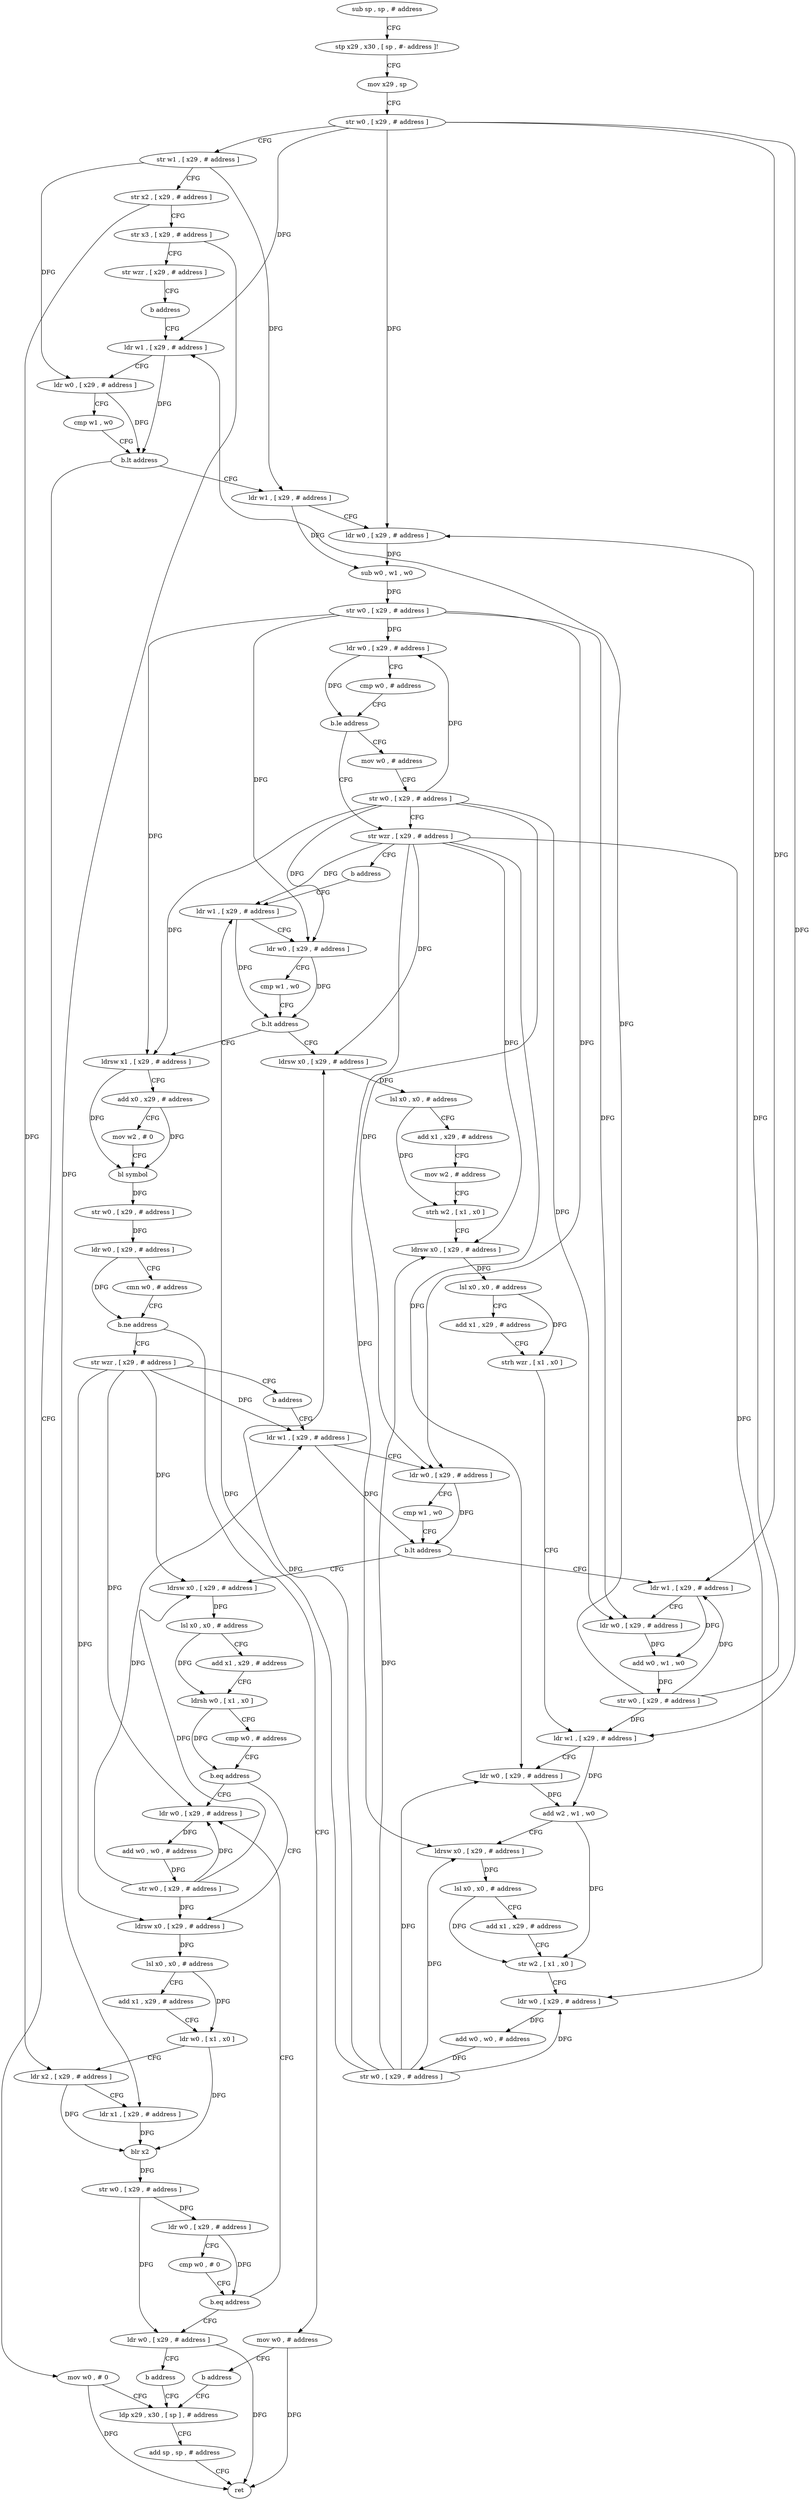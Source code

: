 digraph "func" {
"4289556" [label = "sub sp , sp , # address" ]
"4289560" [label = "stp x29 , x30 , [ sp , #- address ]!" ]
"4289564" [label = "mov x29 , sp" ]
"4289568" [label = "str w0 , [ x29 , # address ]" ]
"4289572" [label = "str w1 , [ x29 , # address ]" ]
"4289576" [label = "str x2 , [ x29 , # address ]" ]
"4289580" [label = "str x3 , [ x29 , # address ]" ]
"4289584" [label = "str wzr , [ x29 , # address ]" ]
"4289588" [label = "b address" ]
"4289896" [label = "ldr w1 , [ x29 , # address ]" ]
"4289900" [label = "ldr w0 , [ x29 , # address ]" ]
"4289904" [label = "cmp w1 , w0" ]
"4289908" [label = "b.lt address" ]
"4289592" [label = "ldr w1 , [ x29 , # address ]" ]
"4289912" [label = "mov w0 , # 0" ]
"4289596" [label = "ldr w0 , [ x29 , # address ]" ]
"4289600" [label = "sub w0 , w1 , w0" ]
"4289604" [label = "str w0 , [ x29 , # address ]" ]
"4289608" [label = "ldr w0 , [ x29 , # address ]" ]
"4289612" [label = "cmp w0 , # address" ]
"4289616" [label = "b.le address" ]
"4289628" [label = "str wzr , [ x29 , # address ]" ]
"4289620" [label = "mov w0 , # address" ]
"4289916" [label = "ldp x29 , x30 , [ sp ] , # address" ]
"4289632" [label = "b address" ]
"4289712" [label = "ldr w1 , [ x29 , # address ]" ]
"4289624" [label = "str w0 , [ x29 , # address ]" ]
"4289716" [label = "ldr w0 , [ x29 , # address ]" ]
"4289720" [label = "cmp w1 , w0" ]
"4289724" [label = "b.lt address" ]
"4289636" [label = "ldrsw x0 , [ x29 , # address ]" ]
"4289728" [label = "ldrsw x1 , [ x29 , # address ]" ]
"4289640" [label = "lsl x0 , x0 , # address" ]
"4289644" [label = "add x1 , x29 , # address" ]
"4289648" [label = "mov w2 , # address" ]
"4289652" [label = "strh w2 , [ x1 , x0 ]" ]
"4289656" [label = "ldrsw x0 , [ x29 , # address ]" ]
"4289660" [label = "lsl x0 , x0 , # address" ]
"4289664" [label = "add x1 , x29 , # address" ]
"4289668" [label = "strh wzr , [ x1 , x0 ]" ]
"4289672" [label = "ldr w1 , [ x29 , # address ]" ]
"4289676" [label = "ldr w0 , [ x29 , # address ]" ]
"4289680" [label = "add w2 , w1 , w0" ]
"4289684" [label = "ldrsw x0 , [ x29 , # address ]" ]
"4289688" [label = "lsl x0 , x0 , # address" ]
"4289692" [label = "add x1 , x29 , # address" ]
"4289696" [label = "str w2 , [ x1 , x0 ]" ]
"4289700" [label = "ldr w0 , [ x29 , # address ]" ]
"4289704" [label = "add w0 , w0 , # address" ]
"4289708" [label = "str w0 , [ x29 , # address ]" ]
"4289732" [label = "add x0 , x29 , # address" ]
"4289736" [label = "mov w2 , # 0" ]
"4289740" [label = "bl symbol" ]
"4289744" [label = "str w0 , [ x29 , # address ]" ]
"4289748" [label = "ldr w0 , [ x29 , # address ]" ]
"4289752" [label = "cmn w0 , # address" ]
"4289756" [label = "b.ne address" ]
"4289768" [label = "str wzr , [ x29 , # address ]" ]
"4289760" [label = "mov w0 , # address" ]
"4289772" [label = "b address" ]
"4289864" [label = "ldr w1 , [ x29 , # address ]" ]
"4289764" [label = "b address" ]
"4289868" [label = "ldr w0 , [ x29 , # address ]" ]
"4289872" [label = "cmp w1 , w0" ]
"4289876" [label = "b.lt address" ]
"4289776" [label = "ldrsw x0 , [ x29 , # address ]" ]
"4289880" [label = "ldr w1 , [ x29 , # address ]" ]
"4289920" [label = "add sp , sp , # address" ]
"4289924" [label = "ret" ]
"4289780" [label = "lsl x0 , x0 , # address" ]
"4289784" [label = "add x1 , x29 , # address" ]
"4289788" [label = "ldrsh w0 , [ x1 , x0 ]" ]
"4289792" [label = "cmp w0 , # address" ]
"4289796" [label = "b.eq address" ]
"4289852" [label = "ldr w0 , [ x29 , # address ]" ]
"4289800" [label = "ldrsw x0 , [ x29 , # address ]" ]
"4289884" [label = "ldr w0 , [ x29 , # address ]" ]
"4289888" [label = "add w0 , w1 , w0" ]
"4289892" [label = "str w0 , [ x29 , # address ]" ]
"4289856" [label = "add w0 , w0 , # address" ]
"4289860" [label = "str w0 , [ x29 , # address ]" ]
"4289804" [label = "lsl x0 , x0 , # address" ]
"4289808" [label = "add x1 , x29 , # address" ]
"4289812" [label = "ldr w0 , [ x1 , x0 ]" ]
"4289816" [label = "ldr x2 , [ x29 , # address ]" ]
"4289820" [label = "ldr x1 , [ x29 , # address ]" ]
"4289824" [label = "blr x2" ]
"4289828" [label = "str w0 , [ x29 , # address ]" ]
"4289832" [label = "ldr w0 , [ x29 , # address ]" ]
"4289836" [label = "cmp w0 , # 0" ]
"4289840" [label = "b.eq address" ]
"4289844" [label = "ldr w0 , [ x29 , # address ]" ]
"4289848" [label = "b address" ]
"4289556" -> "4289560" [ label = "CFG" ]
"4289560" -> "4289564" [ label = "CFG" ]
"4289564" -> "4289568" [ label = "CFG" ]
"4289568" -> "4289572" [ label = "CFG" ]
"4289568" -> "4289896" [ label = "DFG" ]
"4289568" -> "4289596" [ label = "DFG" ]
"4289568" -> "4289672" [ label = "DFG" ]
"4289568" -> "4289880" [ label = "DFG" ]
"4289572" -> "4289576" [ label = "CFG" ]
"4289572" -> "4289900" [ label = "DFG" ]
"4289572" -> "4289592" [ label = "DFG" ]
"4289576" -> "4289580" [ label = "CFG" ]
"4289576" -> "4289816" [ label = "DFG" ]
"4289580" -> "4289584" [ label = "CFG" ]
"4289580" -> "4289820" [ label = "DFG" ]
"4289584" -> "4289588" [ label = "CFG" ]
"4289588" -> "4289896" [ label = "CFG" ]
"4289896" -> "4289900" [ label = "CFG" ]
"4289896" -> "4289908" [ label = "DFG" ]
"4289900" -> "4289904" [ label = "CFG" ]
"4289900" -> "4289908" [ label = "DFG" ]
"4289904" -> "4289908" [ label = "CFG" ]
"4289908" -> "4289592" [ label = "CFG" ]
"4289908" -> "4289912" [ label = "CFG" ]
"4289592" -> "4289596" [ label = "CFG" ]
"4289592" -> "4289600" [ label = "DFG" ]
"4289912" -> "4289916" [ label = "CFG" ]
"4289912" -> "4289924" [ label = "DFG" ]
"4289596" -> "4289600" [ label = "DFG" ]
"4289600" -> "4289604" [ label = "DFG" ]
"4289604" -> "4289608" [ label = "DFG" ]
"4289604" -> "4289716" [ label = "DFG" ]
"4289604" -> "4289728" [ label = "DFG" ]
"4289604" -> "4289868" [ label = "DFG" ]
"4289604" -> "4289884" [ label = "DFG" ]
"4289608" -> "4289612" [ label = "CFG" ]
"4289608" -> "4289616" [ label = "DFG" ]
"4289612" -> "4289616" [ label = "CFG" ]
"4289616" -> "4289628" [ label = "CFG" ]
"4289616" -> "4289620" [ label = "CFG" ]
"4289628" -> "4289632" [ label = "CFG" ]
"4289628" -> "4289712" [ label = "DFG" ]
"4289628" -> "4289636" [ label = "DFG" ]
"4289628" -> "4289656" [ label = "DFG" ]
"4289628" -> "4289676" [ label = "DFG" ]
"4289628" -> "4289684" [ label = "DFG" ]
"4289628" -> "4289700" [ label = "DFG" ]
"4289620" -> "4289624" [ label = "CFG" ]
"4289916" -> "4289920" [ label = "CFG" ]
"4289632" -> "4289712" [ label = "CFG" ]
"4289712" -> "4289716" [ label = "CFG" ]
"4289712" -> "4289724" [ label = "DFG" ]
"4289624" -> "4289628" [ label = "CFG" ]
"4289624" -> "4289608" [ label = "DFG" ]
"4289624" -> "4289716" [ label = "DFG" ]
"4289624" -> "4289728" [ label = "DFG" ]
"4289624" -> "4289868" [ label = "DFG" ]
"4289624" -> "4289884" [ label = "DFG" ]
"4289716" -> "4289720" [ label = "CFG" ]
"4289716" -> "4289724" [ label = "DFG" ]
"4289720" -> "4289724" [ label = "CFG" ]
"4289724" -> "4289636" [ label = "CFG" ]
"4289724" -> "4289728" [ label = "CFG" ]
"4289636" -> "4289640" [ label = "DFG" ]
"4289728" -> "4289732" [ label = "CFG" ]
"4289728" -> "4289740" [ label = "DFG" ]
"4289640" -> "4289644" [ label = "CFG" ]
"4289640" -> "4289652" [ label = "DFG" ]
"4289644" -> "4289648" [ label = "CFG" ]
"4289648" -> "4289652" [ label = "CFG" ]
"4289652" -> "4289656" [ label = "CFG" ]
"4289656" -> "4289660" [ label = "DFG" ]
"4289660" -> "4289664" [ label = "CFG" ]
"4289660" -> "4289668" [ label = "DFG" ]
"4289664" -> "4289668" [ label = "CFG" ]
"4289668" -> "4289672" [ label = "CFG" ]
"4289672" -> "4289676" [ label = "CFG" ]
"4289672" -> "4289680" [ label = "DFG" ]
"4289676" -> "4289680" [ label = "DFG" ]
"4289680" -> "4289684" [ label = "CFG" ]
"4289680" -> "4289696" [ label = "DFG" ]
"4289684" -> "4289688" [ label = "DFG" ]
"4289688" -> "4289692" [ label = "CFG" ]
"4289688" -> "4289696" [ label = "DFG" ]
"4289692" -> "4289696" [ label = "CFG" ]
"4289696" -> "4289700" [ label = "CFG" ]
"4289700" -> "4289704" [ label = "DFG" ]
"4289704" -> "4289708" [ label = "DFG" ]
"4289708" -> "4289712" [ label = "DFG" ]
"4289708" -> "4289636" [ label = "DFG" ]
"4289708" -> "4289656" [ label = "DFG" ]
"4289708" -> "4289676" [ label = "DFG" ]
"4289708" -> "4289684" [ label = "DFG" ]
"4289708" -> "4289700" [ label = "DFG" ]
"4289732" -> "4289736" [ label = "CFG" ]
"4289732" -> "4289740" [ label = "DFG" ]
"4289736" -> "4289740" [ label = "CFG" ]
"4289740" -> "4289744" [ label = "DFG" ]
"4289744" -> "4289748" [ label = "DFG" ]
"4289748" -> "4289752" [ label = "CFG" ]
"4289748" -> "4289756" [ label = "DFG" ]
"4289752" -> "4289756" [ label = "CFG" ]
"4289756" -> "4289768" [ label = "CFG" ]
"4289756" -> "4289760" [ label = "CFG" ]
"4289768" -> "4289772" [ label = "CFG" ]
"4289768" -> "4289864" [ label = "DFG" ]
"4289768" -> "4289776" [ label = "DFG" ]
"4289768" -> "4289852" [ label = "DFG" ]
"4289768" -> "4289800" [ label = "DFG" ]
"4289760" -> "4289764" [ label = "CFG" ]
"4289760" -> "4289924" [ label = "DFG" ]
"4289772" -> "4289864" [ label = "CFG" ]
"4289864" -> "4289868" [ label = "CFG" ]
"4289864" -> "4289876" [ label = "DFG" ]
"4289764" -> "4289916" [ label = "CFG" ]
"4289868" -> "4289872" [ label = "CFG" ]
"4289868" -> "4289876" [ label = "DFG" ]
"4289872" -> "4289876" [ label = "CFG" ]
"4289876" -> "4289776" [ label = "CFG" ]
"4289876" -> "4289880" [ label = "CFG" ]
"4289776" -> "4289780" [ label = "DFG" ]
"4289880" -> "4289884" [ label = "CFG" ]
"4289880" -> "4289888" [ label = "DFG" ]
"4289920" -> "4289924" [ label = "CFG" ]
"4289780" -> "4289784" [ label = "CFG" ]
"4289780" -> "4289788" [ label = "DFG" ]
"4289784" -> "4289788" [ label = "CFG" ]
"4289788" -> "4289792" [ label = "CFG" ]
"4289788" -> "4289796" [ label = "DFG" ]
"4289792" -> "4289796" [ label = "CFG" ]
"4289796" -> "4289852" [ label = "CFG" ]
"4289796" -> "4289800" [ label = "CFG" ]
"4289852" -> "4289856" [ label = "DFG" ]
"4289800" -> "4289804" [ label = "DFG" ]
"4289884" -> "4289888" [ label = "DFG" ]
"4289888" -> "4289892" [ label = "DFG" ]
"4289892" -> "4289896" [ label = "DFG" ]
"4289892" -> "4289596" [ label = "DFG" ]
"4289892" -> "4289672" [ label = "DFG" ]
"4289892" -> "4289880" [ label = "DFG" ]
"4289856" -> "4289860" [ label = "DFG" ]
"4289860" -> "4289864" [ label = "DFG" ]
"4289860" -> "4289776" [ label = "DFG" ]
"4289860" -> "4289852" [ label = "DFG" ]
"4289860" -> "4289800" [ label = "DFG" ]
"4289804" -> "4289808" [ label = "CFG" ]
"4289804" -> "4289812" [ label = "DFG" ]
"4289808" -> "4289812" [ label = "CFG" ]
"4289812" -> "4289816" [ label = "CFG" ]
"4289812" -> "4289824" [ label = "DFG" ]
"4289816" -> "4289820" [ label = "CFG" ]
"4289816" -> "4289824" [ label = "DFG" ]
"4289820" -> "4289824" [ label = "DFG" ]
"4289824" -> "4289828" [ label = "DFG" ]
"4289828" -> "4289832" [ label = "DFG" ]
"4289828" -> "4289844" [ label = "DFG" ]
"4289832" -> "4289836" [ label = "CFG" ]
"4289832" -> "4289840" [ label = "DFG" ]
"4289836" -> "4289840" [ label = "CFG" ]
"4289840" -> "4289852" [ label = "CFG" ]
"4289840" -> "4289844" [ label = "CFG" ]
"4289844" -> "4289848" [ label = "CFG" ]
"4289844" -> "4289924" [ label = "DFG" ]
"4289848" -> "4289916" [ label = "CFG" ]
}
